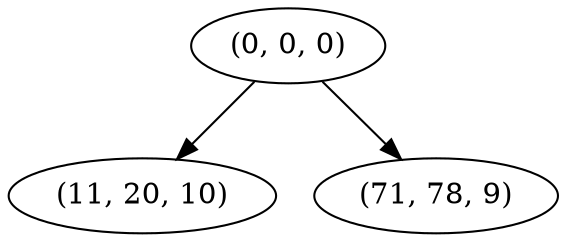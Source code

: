 digraph tree {
    "(0, 0, 0)";
    "(11, 20, 10)";
    "(71, 78, 9)";
    "(0, 0, 0)" -> "(11, 20, 10)";
    "(0, 0, 0)" -> "(71, 78, 9)";
}

